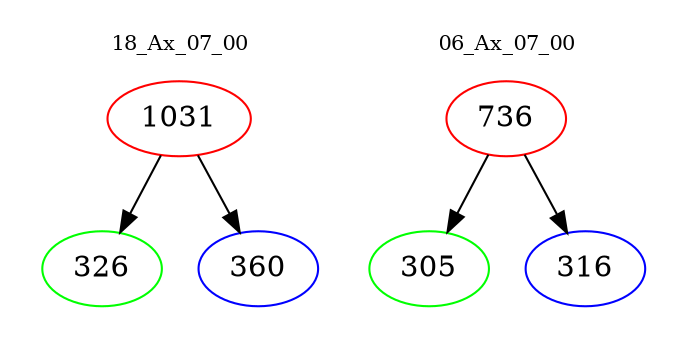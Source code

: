 digraph{
subgraph cluster_0 {
color = white
label = "18_Ax_07_00";
fontsize=10;
T0_1031 [label="1031", color="red"]
T0_1031 -> T0_326 [color="black"]
T0_326 [label="326", color="green"]
T0_1031 -> T0_360 [color="black"]
T0_360 [label="360", color="blue"]
}
subgraph cluster_1 {
color = white
label = "06_Ax_07_00";
fontsize=10;
T1_736 [label="736", color="red"]
T1_736 -> T1_305 [color="black"]
T1_305 [label="305", color="green"]
T1_736 -> T1_316 [color="black"]
T1_316 [label="316", color="blue"]
}
}
